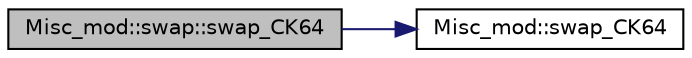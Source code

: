 digraph "Misc_mod::swap::swap_CK64"
{
 // LATEX_PDF_SIZE
  edge [fontname="Helvetica",fontsize="10",labelfontname="Helvetica",labelfontsize="10"];
  node [fontname="Helvetica",fontsize="10",shape=record];
  rankdir="LR";
  Node1 [label="Misc_mod::swap::swap_CK64",height=0.2,width=0.4,color="black", fillcolor="grey75", style="filled", fontcolor="black",tooltip=" "];
  Node1 -> Node2 [color="midnightblue",fontsize="10",style="solid",fontname="Helvetica"];
  Node2 [label="Misc_mod::swap_CK64",height=0.2,width=0.4,color="black", fillcolor="white", style="filled",URL="$namespaceMisc__mod.html#a8edc5c1037c02d2b6deb73b8d7951cb7",tooltip=" "];
}
